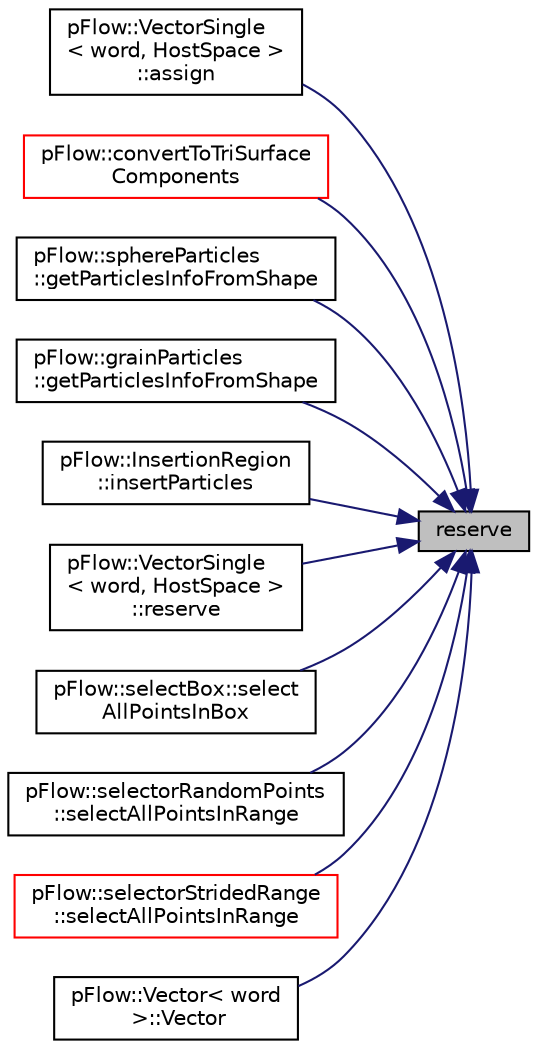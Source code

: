 digraph "reserve"
{
 // LATEX_PDF_SIZE
  edge [fontname="Helvetica",fontsize="10",labelfontname="Helvetica",labelfontsize="10"];
  node [fontname="Helvetica",fontsize="10",shape=record];
  rankdir="RL";
  Node1 [label="reserve",height=0.2,width=0.4,color="black", fillcolor="grey75", style="filled", fontcolor="black",tooltip="Reserve capacity for vector Preserve the content."];
  Node1 -> Node2 [dir="back",color="midnightblue",fontsize="10",style="solid",fontname="Helvetica"];
  Node2 [label="pFlow::VectorSingle\l\< word, HostSpace \>\l::assign",height=0.2,width=0.4,color="black", fillcolor="white", style="filled",URL="$classpFlow_1_1VectorSingle_3_01word_00_01HostSpace_01_4.html#a7bd74ff4cb744468b18d8049ed2bb9ee",tooltip="Assign source vector with specified capacity."];
  Node1 -> Node3 [dir="back",color="midnightblue",fontsize="10",style="solid",fontname="Helvetica"];
  Node3 [label="pFlow::convertToTriSurface\lComponents",height=0.2,width=0.4,color="red", fillcolor="white", style="filled",URL="$namespacepFlow.html#afac8884995f33a14312960a0de0be66c",tooltip=" "];
  Node1 -> Node5 [dir="back",color="midnightblue",fontsize="10",style="solid",fontname="Helvetica"];
  Node5 [label="pFlow::sphereParticles\l::getParticlesInfoFromShape",height=0.2,width=0.4,color="black", fillcolor="white", style="filled",URL="$classpFlow_1_1sphereParticles.html#aa91648d88059096d5f29f92d77772986",tooltip=" "];
  Node1 -> Node6 [dir="back",color="midnightblue",fontsize="10",style="solid",fontname="Helvetica"];
  Node6 [label="pFlow::grainParticles\l::getParticlesInfoFromShape",height=0.2,width=0.4,color="black", fillcolor="white", style="filled",URL="$classpFlow_1_1grainParticles.html#a69b290242d90fc925278ffc73d428e41",tooltip=" "];
  Node1 -> Node7 [dir="back",color="midnightblue",fontsize="10",style="solid",fontname="Helvetica"];
  Node7 [label="pFlow::InsertionRegion\l::insertParticles",height=0.2,width=0.4,color="black", fillcolor="white", style="filled",URL="$classpFlow_1_1InsertionRegion.html#a15158008d33c145a2a4f346c797684ed",tooltip="Insert particles at current time t Check if currentTime is the right moment for particle insertion."];
  Node1 -> Node8 [dir="back",color="midnightblue",fontsize="10",style="solid",fontname="Helvetica"];
  Node8 [label="pFlow::VectorSingle\l\< word, HostSpace \>\l::reserve",height=0.2,width=0.4,color="black", fillcolor="white", style="filled",URL="$classpFlow_1_1VectorSingle_3_01word_00_01HostSpace_01_4.html#aa44126642a4679b014647ba2405864e5",tooltip="Reserve capacity for vector Preserve the content."];
  Node1 -> Node9 [dir="back",color="midnightblue",fontsize="10",style="solid",fontname="Helvetica"];
  Node9 [label="pFlow::selectBox::select\lAllPointsInBox",height=0.2,width=0.4,color="black", fillcolor="white", style="filled",URL="$classpFlow_1_1selectBox.html#a1374032c453ef21c7e97c572fb962a50",tooltip=" "];
  Node1 -> Node10 [dir="back",color="midnightblue",fontsize="10",style="solid",fontname="Helvetica"];
  Node10 [label="pFlow::selectorRandomPoints\l::selectAllPointsInRange",height=0.2,width=0.4,color="black", fillcolor="white", style="filled",URL="$classpFlow_1_1selectorRandomPoints.html#af9905b10620776e3b5a42f779a83d503",tooltip=" "];
  Node1 -> Node11 [dir="back",color="midnightblue",fontsize="10",style="solid",fontname="Helvetica"];
  Node11 [label="pFlow::selectorStridedRange\l::selectAllPointsInRange",height=0.2,width=0.4,color="red", fillcolor="white", style="filled",URL="$classpFlow_1_1selectorStridedRange.html#af83be5446d3f11367ab805db50c41d92",tooltip=" "];
  Node1 -> Node13 [dir="back",color="midnightblue",fontsize="10",style="solid",fontname="Helvetica"];
  Node13 [label="pFlow::Vector\< word\l \>::Vector",height=0.2,width=0.4,color="black", fillcolor="white", style="filled",URL="$classpFlow_1_1Vector.html#a72db2141036e73e01e0720b4502eaff7",tooltip="Vector with name, size and reserved capacity."];
}
